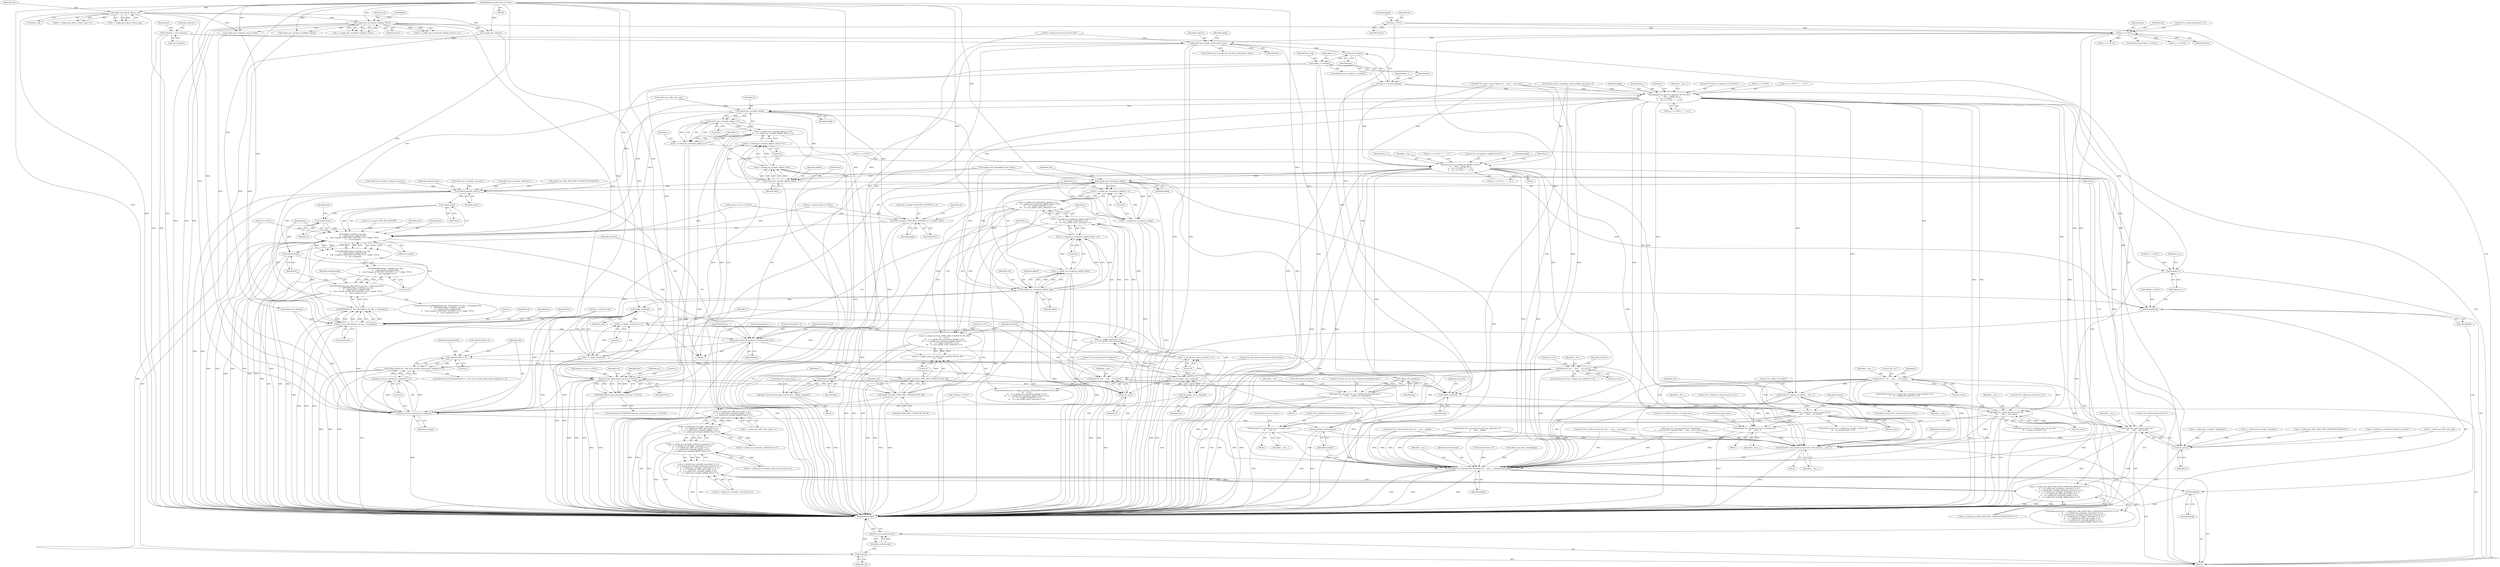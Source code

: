 digraph "0_src_779974d35b4859c07bc3cb8a12c74b43b0a7d1e0_1@API" {
"1000276" [label="(Call,auth2_key_already_used(authctxt, key))"];
"1000109" [label="(Call,*authctxt = ssh->authctxt)"];
"1000232" [label="(Call,key == NULL)"];
"1000125" [label="(Call,*key = NULL)"];
"1000179" [label="(Call,sshpkt_get_cstring(ssh, &pkalg, NULL))"];
"1000170" [label="(Call,sshpkt_get_u8(ssh, &have_sig))"];
"1000106" [label="(MethodParameterIn,struct ssh *ssh)"];
"1000282" [label="(Call,sshkey_type(key))"];
"1000280" [label="(Call,logit(\"refusing previously-used %s key\", sshkey_type(key)))"];
"1000686" [label="(Call,sshkey_free(key))"];
"1000298" [label="(Call,sshkey_ssh_name(key))"];
"1000295" [label="(Call,logit(\"%s: key type %s not in PubkeyAcceptedKeyTypes\",\n\t\t    __func__, sshkey_ssh_name(key)))"];
"1000673" [label="(Call,debug(\"%s: key options inconsistent with existing\", __func__))"];
"1000679" [label="(Call,debug2(\"%s: authenticated %d pkalg %s\", __func__, authenticated, pkalg))"];
"1000690" [label="(Call,free(pkalg))"];
"1000700" [label="(Return,return authenticated;)"];
"1000303" [label="(Call,format_key(key))"];
"1000301" [label="(Call,key_s = format_key(key))"];
"1000319" [label="(Call,debug3(\"%s: have %s signature for %s%s%s\",\n\t\t    __func__, pkalg, key_s,\n\t\t    ca_s == NULL ? \"\" : \" CA \",\n\t\t    ca_s == NULL ? \"\" : ca_s))"];
"1000354" [label="(Call,fatal(\"%s: %s\", __func__, ssh_err(r)))"];
"1000365" [label="(Call,fatal(\"%s: sshbuf_new failed\", __func__))"];
"1000384" [label="(Call,fatal(\"%s: sshbuf_put session id: %s\",\n\t\t\t\t    __func__, ssh_err(r)))"];
"1000417" [label="(Call,debug2(\"%s: disabled because of invalid user\",\n\t\t\t    __func__))"];
"1000501" [label="(Call,fatal(\"%s: build packet failed: %s\",\n\t\t\t    __func__, ssh_err(r)))"];
"1000400" [label="(Call,fatal(\"%s: sshbuf_put_string session id: %s\",\n \t\t\t\t    __func__, ssh_err(r)))"];
"1000489" [label="(Call,sshbuf_put_cstring(b, pkalg))"];
"1000488" [label="(Call,sshbuf_put_cstring(b, pkalg) != 0)"];
"1000485" [label="(Call,(r = sshbuf_put_cstring(b, pkalg) != 0) ||\n\t\t    (r = sshbuf_put_string(b, pkblob, blen)) != 0)"];
"1000477" [label="(Call,(r = sshbuf_put_u8(b, have_sig)) != 0 ||\n\t\t    (r = sshbuf_put_cstring(b, pkalg) != 0) ||\n\t\t    (r = sshbuf_put_string(b, pkblob, blen)) != 0)"];
"1000469" [label="(Call,(r = sshbuf_put_cstring(b, \"publickey\")) != 0 ||\n\t\t    (r = sshbuf_put_u8(b, have_sig)) != 0 ||\n\t\t    (r = sshbuf_put_cstring(b, pkalg) != 0) ||\n\t\t    (r = sshbuf_put_string(b, pkblob, blen)) != 0)"];
"1000459" [label="(Call,(r = sshbuf_put_cstring(b, authctxt->service)) != 0 ||\n\t\t    (r = sshbuf_put_cstring(b, \"publickey\")) != 0 ||\n\t\t    (r = sshbuf_put_u8(b, have_sig)) != 0 ||\n\t\t    (r = sshbuf_put_cstring(b, pkalg) != 0) ||\n\t\t    (r = sshbuf_put_string(b, pkblob, blen)) != 0)"];
"1000451" [label="(Call,(r = sshbuf_put_cstring(b, userstyle)) != 0 ||\n\t\t    (r = sshbuf_put_cstring(b, authctxt->service)) != 0 ||\n\t\t    (r = sshbuf_put_cstring(b, \"publickey\")) != 0 ||\n\t\t    (r = sshbuf_put_u8(b, have_sig)) != 0 ||\n\t\t    (r = sshbuf_put_cstring(b, pkalg) != 0) ||\n\t\t    (r = sshbuf_put_string(b, pkblob, blen)) != 0)"];
"1000443" [label="(Call,(r = sshbuf_put_u8(b, SSH2_MSG_USERAUTH_REQUEST)) != 0 ||\n\t\t    (r = sshbuf_put_cstring(b, userstyle)) != 0 ||\n\t\t    (r = sshbuf_put_cstring(b, authctxt->service)) != 0 ||\n\t\t    (r = sshbuf_put_cstring(b, \"publickey\")) != 0 ||\n\t\t    (r = sshbuf_put_u8(b, have_sig)) != 0 ||\n\t\t    (r = sshbuf_put_cstring(b, pkalg) != 0) ||\n\t\t    (r = sshbuf_put_string(b, pkblob, blen)) != 0)"];
"1000486" [label="(Call,r = sshbuf_put_cstring(b, pkalg) != 0)"];
"1000504" [label="(Call,ssh_err(r))"];
"1000496" [label="(Call,sshbuf_put_string(b, pkblob, blen))"];
"1000493" [label="(Call,(r = sshbuf_put_string(b, pkblob, blen)) != 0)"];
"1000494" [label="(Call,r = sshbuf_put_string(b, pkblob, blen))"];
"1000506" [label="(Call,sshbuf_dump(b, stderr))"];
"1000528" [label="(Call,sshbuf_ptr(b))"];
"1000524" [label="(Call,sshkey_verify(key, sig, slen,\n\t\t    sshbuf_ptr(b), sshbuf_len(b),\n\t\t    (ssh->compat & SSH_BUG_SIGTYPE) == 0 ? pkalg : NULL,\n\t\t    ssh->compat))"];
"1000523" [label="(Call,PRIVSEP(sshkey_verify(key, sig, slen,\n\t\t    sshbuf_ptr(b), sshbuf_len(b),\n\t\t    (ssh->compat & SSH_BUG_SIGTYPE) == 0 ? pkalg : NULL,\n\t\t    ssh->compat)))"];
"1000522" [label="(Call,PRIVSEP(sshkey_verify(key, sig, slen,\n\t\t    sshbuf_ptr(b), sshbuf_len(b),\n\t\t    (ssh->compat & SSH_BUG_SIGTYPE) == 0 ? pkalg : NULL,\n\t\t    ssh->compat)) == 0)"];
"1000513" [label="(Call,PRIVSEP(user_key_allowed(ssh, pw, key, 1, &authopts)) &&\n\t\t    PRIVSEP(sshkey_verify(key, sig, slen,\n\t\t    sshbuf_ptr(b), sshbuf_len(b),\n\t\t    (ssh->compat & SSH_BUG_SIGTYPE) == 0 ? pkalg : NULL,\n\t\t    ssh->compat)) == 0)"];
"1000552" [label="(Call,auth2_record_key(authctxt, authenticated, key))"];
"1000664" [label="(Call,authenticated == 1)"];
"1000663" [label="(Call,authenticated == 1 && auth_activate_options(ssh, authopts) != 0)"];
"1000698" [label="(Call,free(sig))"];
"1000530" [label="(Call,sshbuf_len(b))"];
"1000550" [label="(Call,sshbuf_free(b))"];
"1000692" [label="(Call,free(pkblob))"];
"1000532" [label="(Call,(ssh->compat & SSH_BUG_SIGTYPE) == 0 ? pkalg : NULL)"];
"1000694" [label="(Call,free(key_s))"];
"1000558" [label="(Call,debug(\"%s: test pkalg %s pkblob %s%s%s\",\n\t\t    __func__, pkalg, key_s,\n\t\t    ca_s == NULL ? \"\" : \" CA \",\n\t\t    ca_s == NULL ? \"\" : ca_s))"];
"1000582" [label="(Call,fatal(\"%s: %s\", __func__, ssh_err(r)))"];
"1000599" [label="(Call,debug2(\"%s: disabled because of invalid user\",\n\t\t\t    __func__))"];
"1000651" [label="(Call,fatal(\"%s: %s\", __func__, ssh_err(r)))"];
"1000625" [label="(Call,sshpkt_put_cstring(ssh, pkalg))"];
"1000622" [label="(Call,(r = sshpkt_put_cstring(ssh, pkalg)) != 0)"];
"1000621" [label="(Call,(r = sshpkt_put_cstring(ssh, pkalg)) != 0 ||\n\t\t\t    (r = sshpkt_put_string(ssh, pkblob, blen)) != 0 ||\n\t\t\t    (r = sshpkt_send(ssh)) != 0 ||\n\t\t\t    (r = ssh_packet_write_wait(ssh)) != 0)"];
"1000613" [label="(Call,(r = sshpkt_start(ssh, SSH2_MSG_USERAUTH_PK_OK))\n\t\t\t    != 0 ||\n\t\t\t    (r = sshpkt_put_cstring(ssh, pkalg)) != 0 ||\n\t\t\t    (r = sshpkt_put_string(ssh, pkblob, blen)) != 0 ||\n\t\t\t    (r = sshpkt_send(ssh)) != 0 ||\n\t\t\t    (r = ssh_packet_write_wait(ssh)) != 0)"];
"1000623" [label="(Call,r = sshpkt_put_cstring(ssh, pkalg))"];
"1000654" [label="(Call,ssh_err(r))"];
"1000633" [label="(Call,sshpkt_put_string(ssh, pkblob, blen))"];
"1000630" [label="(Call,(r = sshpkt_put_string(ssh, pkblob, blen)) != 0)"];
"1000629" [label="(Call,(r = sshpkt_put_string(ssh, pkblob, blen)) != 0 ||\n\t\t\t    (r = sshpkt_send(ssh)) != 0 ||\n\t\t\t    (r = ssh_packet_write_wait(ssh)) != 0)"];
"1000631" [label="(Call,r = sshpkt_put_string(ssh, pkblob, blen))"];
"1000642" [label="(Call,sshpkt_send(ssh))"];
"1000639" [label="(Call,(r = sshpkt_send(ssh)) != 0)"];
"1000638" [label="(Call,(r = sshpkt_send(ssh)) != 0 ||\n\t\t\t    (r = ssh_packet_write_wait(ssh)) != 0)"];
"1000640" [label="(Call,r = sshpkt_send(ssh))"];
"1000648" [label="(Call,ssh_packet_write_wait(ssh))"];
"1000645" [label="(Call,(r = ssh_packet_write_wait(ssh)) != 0)"];
"1000646" [label="(Call,r = ssh_packet_write_wait(ssh))"];
"1000668" [label="(Call,auth_activate_options(ssh, authopts))"];
"1000667" [label="(Call,auth_activate_options(ssh, authopts) != 0)"];
"1000684" [label="(Call,sshauthopt_free(authopts))"];
"1000306" [label="(Call,sshkey_is_cert(key))"];
"1000515" [label="(Call,user_key_allowed(ssh, pw, key, 1, &authopts))"];
"1000514" [label="(Call,PRIVSEP(user_key_allowed(ssh, pw, key, 1, &authopts)))"];
"1000605" [label="(Call,user_key_allowed(ssh, pw, key, 0, NULL))"];
"1000604" [label="(Call,PRIVSEP(user_key_allowed(ssh, pw, key, 0, NULL)))"];
"1000617" [label="(Call,sshpkt_start(ssh, SSH2_MSG_USERAUTH_PK_OK))"];
"1000614" [label="(Call,(r = sshpkt_start(ssh, SSH2_MSG_USERAUTH_PK_OK))\n\t\t\t    != 0)"];
"1000615" [label="(Call,r = sshpkt_start(ssh, SSH2_MSG_USERAUTH_PK_OK))"];
"1000547" [label="(Call,authenticated = 1)"];
"1000519" [label="(Literal,1)"];
"1000639" [label="(Call,(r = sshpkt_send(ssh)) != 0)"];
"1000666" [label="(Literal,1)"];
"1000479" [label="(Call,r = sshbuf_put_u8(b, have_sig))"];
"1000195" [label="(Call,fatal(\"%s: parse request failed: %s\", __func__, ssh_err(r)))"];
"1000498" [label="(Identifier,pkblob)"];
"1000600" [label="(Literal,\"%s: disabled because of invalid user\")"];
"1000563" [label="(Call,ca_s == NULL ? \"\" : \" CA \")"];
"1000622" [label="(Call,(r = sshpkt_put_cstring(ssh, pkalg)) != 0)"];
"1000110" [label="(Identifier,authctxt)"];
"1000340" [label="(Identifier,r)"];
"1000443" [label="(Call,(r = sshbuf_put_u8(b, SSH2_MSG_USERAUTH_REQUEST)) != 0 ||\n\t\t    (r = sshbuf_put_cstring(b, userstyle)) != 0 ||\n\t\t    (r = sshbuf_put_cstring(b, authctxt->service)) != 0 ||\n\t\t    (r = sshbuf_put_cstring(b, \"publickey\")) != 0 ||\n\t\t    (r = sshbuf_put_u8(b, have_sig)) != 0 ||\n\t\t    (r = sshbuf_put_cstring(b, pkalg) != 0) ||\n\t\t    (r = sshbuf_put_string(b, pkblob, blen)) != 0)"];
"1000583" [label="(Literal,\"%s: %s\")"];
"1000641" [label="(Identifier,r)"];
"1000276" [label="(Call,auth2_key_already_used(authctxt, key))"];
"1000633" [label="(Call,sshpkt_put_string(ssh, pkblob, blen))"];
"1000225" [label="(Call,error(\"%s: could not parse key: %s\", __func__, ssh_err(r)))"];
"1000172" [label="(Call,&have_sig)"];
"1000615" [label="(Call,r = sshpkt_start(ssh, SSH2_MSG_USERAUTH_PK_OK))"];
"1000281" [label="(Literal,\"refusing previously-used %s key\")"];
"1000649" [label="(Identifier,ssh)"];
"1000604" [label="(Call,PRIVSEP(user_key_allowed(ssh, pw, key, 0, NULL)))"];
"1000234" [label="(Identifier,NULL)"];
"1000130" [label="(Identifier,pkalg)"];
"1000489" [label="(Call,sshbuf_put_cstring(b, pkalg))"];
"1000180" [label="(Identifier,ssh)"];
"1000653" [label="(Identifier,__func__)"];
"1000665" [label="(Identifier,authenticated)"];
"1000248" [label="(Call,error(\"%s: type mismatch for decoded key \"\n\t\t    \"(received %d, expected %d)\", __func__, key->type, pktype))"];
"1000585" [label="(Call,ssh_err(r))"];
"1000543" [label="(Identifier,ssh)"];
"1000351" [label="(Call,sshpkt_get_end(ssh))"];
"1000116" [label="(Identifier,pw)"];
"1000162" [label="(Call,*authopts = NULL)"];
"1000681" [label="(Identifier,__func__)"];
"1000176" [label="(Call,(r = sshpkt_get_cstring(ssh, &pkalg, NULL)) != 0)"];
"1000137" [label="(Call,*key_s = NULL)"];
"1000469" [label="(Call,(r = sshbuf_put_cstring(b, \"publickey\")) != 0 ||\n\t\t    (r = sshbuf_put_u8(b, have_sig)) != 0 ||\n\t\t    (r = sshbuf_put_cstring(b, pkalg) != 0) ||\n\t\t    (r = sshbuf_put_string(b, pkblob, blen)) != 0)"];
"1000528" [label="(Call,sshbuf_ptr(b))"];
"1000632" [label="(Identifier,r)"];
"1000624" [label="(Identifier,r)"];
"1000694" [label="(Call,free(key_s))"];
"1000634" [label="(Identifier,ssh)"];
"1000524" [label="(Call,sshkey_verify(key, sig, slen,\n\t\t    sshbuf_ptr(b), sshbuf_len(b),\n\t\t    (ssh->compat & SSH_BUG_SIGTYPE) == 0 ? pkalg : NULL,\n\t\t    ssh->compat))"];
"1000603" [label="(ControlStructure,if (PRIVSEP(user_key_allowed(ssh, pw, key, 0, NULL))))"];
"1000419" [label="(Identifier,__func__)"];
"1000417" [label="(Call,debug2(\"%s: disabled because of invalid user\",\n\t\t\t    __func__))"];
"1000558" [label="(Call,debug(\"%s: test pkalg %s pkblob %s%s%s\",\n\t\t    __func__, pkalg, key_s,\n\t\t    ca_s == NULL ? \"\" : \" CA \",\n\t\t    ca_s == NULL ? \"\" : ca_s))"];
"1000280" [label="(Call,logit(\"refusing previously-used %s key\", sshkey_type(key)))"];
"1000689" [label="(Identifier,userstyle)"];
"1000490" [label="(Identifier,b)"];
"1000188" [label="(Call,sshpkt_get_string(ssh, &pkblob, &blen))"];
"1000355" [label="(Literal,\"%s: %s\")"];
"1000181" [label="(Call,&pkalg)"];
"1000579" [label="(Call,sshpkt_get_end(ssh))"];
"1000504" [label="(Call,ssh_err(r))"];
"1000403" [label="(Call,ssh_err(r))"];
"1000485" [label="(Call,(r = sshbuf_put_cstring(b, pkalg) != 0) ||\n\t\t    (r = sshbuf_put_string(b, pkblob, blen)) != 0)"];
"1000618" [label="(Identifier,ssh)"];
"1000321" [label="(Identifier,__func__)"];
"1000654" [label="(Call,ssh_err(r))"];
"1000384" [label="(Call,fatal(\"%s: sshbuf_put session id: %s\",\n\t\t\t\t    __func__, ssh_err(r)))"];
"1000275" [label="(ControlStructure,if (auth2_key_already_used(authctxt, key)))"];
"1000320" [label="(Literal,\"%s: have %s signature for %s%s%s\")"];
"1000700" [label="(Return,return authenticated;)"];
"1000387" [label="(Call,ssh_err(r))"];
"1000692" [label="(Call,free(pkblob))"];
"1000447" [label="(Call,sshbuf_put_u8(b, SSH2_MSG_USERAUTH_REQUEST))"];
"1000534" [label="(Call,ssh->compat & SSH_BUG_SIGTYPE)"];
"1000367" [label="(Identifier,__func__)"];
"1000530" [label="(Call,sshbuf_len(b))"];
"1000627" [label="(Identifier,pkalg)"];
"1000463" [label="(Call,sshbuf_put_cstring(b, authctxt->service))"];
"1000551" [label="(Identifier,b)"];
"1000309" [label="(Identifier,ca_s)"];
"1000331" [label="(Call,ca_s == NULL)"];
"1000559" [label="(Literal,\"%s: test pkalg %s pkblob %s%s%s\")"];
"1000683" [label="(Identifier,pkalg)"];
"1000362" [label="(Identifier,b)"];
"1000279" [label="(Block,)"];
"1000561" [label="(Identifier,pkalg)"];
"1000651" [label="(Call,fatal(\"%s: %s\", __func__, ssh_err(r)))"];
"1000492" [label="(Literal,0)"];
"1000687" [label="(Identifier,key)"];
"1000616" [label="(Identifier,r)"];
"1000126" [label="(Identifier,key)"];
"1000509" [label="(Call,authenticated = 0)"];
"1000502" [label="(Literal,\"%s: build packet failed: %s\")"];
"1000584" [label="(Identifier,__func__)"];
"1000520" [label="(Call,&authopts)"];
"1000496" [label="(Call,sshbuf_put_string(b, pkblob, blen))"];
"1000486" [label="(Call,r = sshbuf_put_cstring(b, pkalg) != 0)"];
"1000527" [label="(Identifier,slen)"];
"1000360" [label="(Call,(b = sshbuf_new()) == NULL)"];
"1000682" [label="(Identifier,authenticated)"];
"1000107" [label="(Block,)"];
"1000508" [label="(Identifier,stderr)"];
"1000676" [label="(Call,authenticated = 0)"];
"1000664" [label="(Call,authenticated == 1)"];
"1000442" [label="(ControlStructure,if ((r = sshbuf_put_u8(b, SSH2_MSG_USERAUTH_REQUEST)) != 0 ||\n\t\t    (r = sshbuf_put_cstring(b, userstyle)) != 0 ||\n\t\t    (r = sshbuf_put_cstring(b, authctxt->service)) != 0 ||\n\t\t    (r = sshbuf_put_cstring(b, \"publickey\")) != 0 ||\n\t\t    (r = sshbuf_put_u8(b, have_sig)) != 0 ||\n\t\t    (r = sshbuf_put_cstring(b, pkalg) != 0) ||\n\t\t    (r = sshbuf_put_string(b, pkblob, blen)) != 0))"];
"1000522" [label="(Call,PRIVSEP(sshkey_verify(key, sig, slen,\n\t\t    sshbuf_ptr(b), sshbuf_len(b),\n\t\t    (ssh->compat & SSH_BUG_SIGTYPE) == 0 ? pkalg : NULL,\n\t\t    ssh->compat)) == 0)"];
"1000690" [label="(Call,free(pkalg))"];
"1000545" [label="(Literal,0)"];
"1000319" [label="(Call,debug3(\"%s: have %s signature for %s%s%s\",\n\t\t    __func__, pkalg, key_s,\n\t\t    ca_s == NULL ? \"\" : \" CA \",\n\t\t    ca_s == NULL ? \"\" : ca_s))"];
"1000510" [label="(Identifier,authenticated)"];
"1000145" [label="(Call,*pkblob = NULL)"];
"1000636" [label="(Identifier,blen)"];
"1000516" [label="(Identifier,ssh)"];
"1000177" [label="(Call,r = sshpkt_get_cstring(ssh, &pkalg, NULL))"];
"1000106" [label="(MethodParameterIn,struct ssh *ssh)"];
"1000359" [label="(ControlStructure,if ((b = sshbuf_new()) == NULL))"];
"1000536" [label="(Identifier,ssh)"];
"1000168" [label="(Call,r = sshpkt_get_u8(ssh, &have_sig))"];
"1000401" [label="(Literal,\"%s: sshbuf_put_string session id: %s\")"];
"1000673" [label="(Call,debug(\"%s: key options inconsistent with existing\", __func__))"];
"1000512" [label="(ControlStructure,if (PRIVSEP(user_key_allowed(ssh, pw, key, 1, &authopts)) &&\n\t\t    PRIVSEP(sshkey_verify(key, sig, slen,\n\t\t    sshbuf_ptr(b), sshbuf_len(b),\n\t\t    (ssh->compat & SSH_BUG_SIGTYPE) == 0 ? pkalg : NULL,\n\t\t    ssh->compat)) == 0))"];
"1000623" [label="(Call,r = sshpkt_put_cstring(ssh, pkalg))"];
"1000115" [label="(Call,*pw = authctxt->pw)"];
"1000702" [label="(MethodReturn,RET)"];
"1000357" [label="(Call,ssh_err(r))"];
"1000375" [label="(ControlStructure,if ((r = sshbuf_put(b, session_id2,\n\t\t\t    session_id2_len)) != 0))"];
"1000532" [label="(Call,(ssh->compat & SSH_BUG_SIGTYPE) == 0 ? pkalg : NULL)"];
"1000529" [label="(Identifier,b)"];
"1000593" [label="(Call,authctxt->user == NULL)"];
"1000356" [label="(Identifier,__func__)"];
"1000503" [label="(Identifier,__func__)"];
"1000304" [label="(Identifier,key)"];
"1000644" [label="(Literal,0)"];
"1000455" [label="(Call,sshbuf_put_cstring(b, userstyle))"];
"1000619" [label="(Identifier,SSH2_MSG_USERAUTH_PK_OK)"];
"1000111" [label="(Call,ssh->authctxt)"];
"1000548" [label="(Identifier,authenticated)"];
"1000655" [label="(Identifier,r)"];
"1000531" [label="(Identifier,b)"];
"1000533" [label="(Call,(ssh->compat & SSH_BUG_SIGTYPE) == 0)"];
"1000652" [label="(Literal,\"%s: %s\")"];
"1000606" [label="(Identifier,ssh)"];
"1000526" [label="(Identifier,sig)"];
"1000578" [label="(Identifier,r)"];
"1000149" [label="(Call,*sig = NULL)"];
"1000514" [label="(Call,PRIVSEP(user_key_allowed(ssh, pw, key, 1, &authopts)))"];
"1000620" [label="(Literal,0)"];
"1000640" [label="(Call,r = sshpkt_send(ssh))"];
"1000297" [label="(Identifier,__func__)"];
"1000668" [label="(Call,auth_activate_options(ssh, authopts))"];
"1000488" [label="(Call,sshbuf_put_cstring(b, pkalg) != 0)"];
"1000613" [label="(Call,(r = sshpkt_start(ssh, SSH2_MSG_USERAUTH_PK_OK))\n\t\t\t    != 0 ||\n\t\t\t    (r = sshpkt_put_cstring(ssh, pkalg)) != 0 ||\n\t\t\t    (r = sshpkt_put_string(ssh, pkblob, blen)) != 0 ||\n\t\t\t    (r = sshpkt_send(ssh)) != 0 ||\n\t\t\t    (r = ssh_packet_write_wait(ssh)) != 0)"];
"1000125" [label="(Call,*key = NULL)"];
"1000295" [label="(Call,logit(\"%s: key type %s not in PubkeyAcceptedKeyTypes\",\n\t\t    __func__, sshkey_ssh_name(key)))"];
"1000612" [label="(ControlStructure,if ((r = sshpkt_start(ssh, SSH2_MSG_USERAUTH_PK_OK))\n\t\t\t    != 0 ||\n\t\t\t    (r = sshpkt_put_cstring(ssh, pkalg)) != 0 ||\n\t\t\t    (r = sshpkt_put_string(ssh, pkblob, blen)) != 0 ||\n\t\t\t    (r = sshpkt_send(ssh)) != 0 ||\n\t\t\t    (r = ssh_packet_write_wait(ssh)) != 0))"];
"1000685" [label="(Identifier,authopts)"];
"1000695" [label="(Identifier,key_s)"];
"1000608" [label="(Identifier,key)"];
"1000278" [label="(Identifier,key)"];
"1000614" [label="(Call,(r = sshpkt_start(ssh, SSH2_MSG_USERAUTH_PK_OK))\n\t\t\t    != 0)"];
"1000647" [label="(Identifier,r)"];
"1000481" [label="(Call,sshbuf_put_u8(b, have_sig))"];
"1000607" [label="(Identifier,pw)"];
"1000650" [label="(Literal,0)"];
"1000513" [label="(Call,PRIVSEP(user_key_allowed(ssh, pw, key, 1, &authopts)) &&\n\t\t    PRIVSEP(sshkey_verify(key, sig, slen,\n\t\t    sshbuf_ptr(b), sshbuf_len(b),\n\t\t    (ssh->compat & SSH_BUG_SIGTYPE) == 0 ? pkalg : NULL,\n\t\t    ssh->compat)) == 0)"];
"1000555" [label="(Identifier,key)"];
"1000637" [label="(Literal,0)"];
"1000318" [label="(Block,)"];
"1000236" [label="(Call,error(\"%s: cannot decode key: %s\", __func__, pkalg))"];
"1000451" [label="(Call,(r = sshbuf_put_cstring(b, userstyle)) != 0 ||\n\t\t    (r = sshbuf_put_cstring(b, authctxt->service)) != 0 ||\n\t\t    (r = sshbuf_put_cstring(b, \"publickey\")) != 0 ||\n\t\t    (r = sshbuf_put_u8(b, have_sig)) != 0 ||\n\t\t    (r = sshbuf_put_cstring(b, pkalg) != 0) ||\n\t\t    (r = sshbuf_put_string(b, pkblob, blen)) != 0)"];
"1000478" [label="(Call,(r = sshbuf_put_u8(b, have_sig)) != 0)"];
"1000277" [label="(Identifier,authctxt)"];
"1000661" [label="(JumpTarget,done:)"];
"1000411" [label="(Call,authctxt->user == NULL)"];
"1000701" [label="(Identifier,authenticated)"];
"1000663" [label="(Call,authenticated == 1 && auth_activate_options(ssh, authopts) != 0)"];
"1000233" [label="(Identifier,key)"];
"1000617" [label="(Call,sshpkt_start(ssh, SSH2_MSG_USERAUTH_PK_OK))"];
"1000418" [label="(Literal,\"%s: disabled because of invalid user\")"];
"1000294" [label="(Block,)"];
"1000282" [label="(Call,sshkey_type(key))"];
"1000698" [label="(Call,free(sig))"];
"1000667" [label="(Call,auth_activate_options(ssh, authopts) != 0)"];
"1000557" [label="(Block,)"];
"1000158" [label="(Call,authenticated = 0)"];
"1000569" [label="(Call,ca_s == NULL ? \"\" : ca_s)"];
"1000675" [label="(Identifier,__func__)"];
"1000473" [label="(Call,sshbuf_put_cstring(b, \"publickey\"))"];
"1000305" [label="(ControlStructure,if (sshkey_is_cert(key)))"];
"1000542" [label="(Call,ssh->compat)"];
"1000232" [label="(Call,key == NULL)"];
"1000699" [label="(Identifier,sig)"];
"1000218" [label="(Call,sshkey_from_blob(pkblob, blen, &key))"];
"1000582" [label="(Call,fatal(\"%s: %s\", __func__, ssh_err(r)))"];
"1000672" [label="(Block,)"];
"1000365" [label="(Call,fatal(\"%s: sshbuf_new failed\", __func__))"];
"1000324" [label="(Call,ca_s == NULL ? \"\" : \" CA \")"];
"1000494" [label="(Call,r = sshbuf_put_string(b, pkblob, blen))"];
"1000171" [label="(Identifier,ssh)"];
"1000686" [label="(Call,sshkey_free(key))"];
"1000629" [label="(Call,(r = sshpkt_put_string(ssh, pkblob, blen)) != 0 ||\n\t\t\t    (r = sshpkt_send(ssh)) != 0 ||\n\t\t\t    (r = ssh_packet_write_wait(ssh)) != 0)"];
"1000371" [label="(Identifier,ssh)"];
"1000325" [label="(Call,ca_s == NULL)"];
"1000554" [label="(Identifier,authenticated)"];
"1000645" [label="(Call,(r = ssh_packet_write_wait(ssh)) != 0)"];
"1000507" [label="(Identifier,b)"];
"1000420" [label="(ControlStructure,goto done;)"];
"1000209" [label="(Call,verbose(\"%s: unsupported public key algorithm: %s\",\n\t\t    __func__, pkalg))"];
"1000628" [label="(Literal,0)"];
"1000307" [label="(Identifier,key)"];
"1000662" [label="(ControlStructure,if (authenticated == 1 && auth_activate_options(ssh, authopts) != 0))"];
"1000470" [label="(Call,(r = sshbuf_put_cstring(b, \"publickey\")) != 0)"];
"1000630" [label="(Call,(r = sshpkt_put_string(ssh, pkblob, blen)) != 0)"];
"1000471" [label="(Call,r = sshbuf_put_cstring(b, \"publickey\"))"];
"1000244" [label="(Identifier,key)"];
"1000487" [label="(Identifier,r)"];
"1000500" [label="(Literal,0)"];
"1000625" [label="(Call,sshpkt_put_cstring(ssh, pkalg))"];
"1000638" [label="(Call,(r = sshpkt_send(ssh)) != 0 ||\n\t\t\t    (r = ssh_packet_write_wait(ssh)) != 0)"];
"1000601" [label="(Identifier,__func__)"];
"1000341" [label="(Call,sshpkt_get_string(ssh, &sig, &slen))"];
"1000505" [label="(Identifier,r)"];
"1000523" [label="(Call,PRIVSEP(sshkey_verify(key, sig, slen,\n\t\t    sshbuf_ptr(b), sshbuf_len(b),\n\t\t    (ssh->compat & SSH_BUG_SIGTYPE) == 0 ? pkalg : NULL,\n\t\t    ssh->compat)))"];
"1000631" [label="(Call,r = sshpkt_put_string(ssh, pkblob, blen))"];
"1000643" [label="(Identifier,ssh)"];
"1000300" [label="(ControlStructure,goto done;)"];
"1000170" [label="(Call,sshpkt_get_u8(ssh, &have_sig))"];
"1000409" [label="(Identifier,authctxt)"];
"1000570" [label="(Call,ca_s == NULL)"];
"1000416" [label="(Block,)"];
"1000453" [label="(Call,r = sshbuf_put_cstring(b, userstyle))"];
"1000562" [label="(Identifier,key_s)"];
"1000626" [label="(Identifier,ssh)"];
"1000283" [label="(Identifier,key)"];
"1000306" [label="(Call,sshkey_is_cert(key))"];
"1000444" [label="(Call,(r = sshbuf_put_u8(b, SSH2_MSG_USERAUTH_REQUEST)) != 0)"];
"1000301" [label="(Call,key_s = format_key(key))"];
"1000477" [label="(Call,(r = sshbuf_put_u8(b, have_sig)) != 0 ||\n\t\t    (r = sshbuf_put_cstring(b, pkalg) != 0) ||\n\t\t    (r = sshbuf_put_string(b, pkblob, blen)) != 0)"];
"1000646" [label="(Call,r = ssh_packet_write_wait(ssh))"];
"1000322" [label="(Identifier,pkalg)"];
"1000330" [label="(Call,ca_s == NULL ? \"\" : ca_s)"];
"1000354" [label="(Call,fatal(\"%s: %s\", __func__, ssh_err(r)))"];
"1000693" [label="(Identifier,pkblob)"];
"1000674" [label="(Literal,\"%s: key options inconsistent with existing\")"];
"1000677" [label="(Identifier,authenticated)"];
"1000179" [label="(Call,sshpkt_get_cstring(ssh, &pkalg, NULL))"];
"1000541" [label="(Identifier,NULL)"];
"1000670" [label="(Identifier,authopts)"];
"1000517" [label="(Identifier,pw)"];
"1000610" [label="(Identifier,NULL)"];
"1000495" [label="(Identifier,r)"];
"1000183" [label="(Identifier,NULL)"];
"1000296" [label="(Literal,\"%s: key type %s not in PubkeyAcceptedKeyTypes\")"];
"1000552" [label="(Call,auth2_record_key(authctxt, authenticated, key))"];
"1000317" [label="(Identifier,have_sig)"];
"1000231" [label="(ControlStructure,if (key == NULL))"];
"1000525" [label="(Identifier,key)"];
"1000336" [label="(ControlStructure,if ((r = sshpkt_get_string(ssh, &sig, &slen)) != 0 ||\n\t\t    (r = sshpkt_get_end(ssh)) != 0))"];
"1000506" [label="(Call,sshbuf_dump(b, stderr))"];
"1000402" [label="(Identifier,__func__)"];
"1000671" [label="(Literal,0)"];
"1000299" [label="(Identifier,key)"];
"1000459" [label="(Call,(r = sshbuf_put_cstring(b, authctxt->service)) != 0 ||\n\t\t    (r = sshbuf_put_cstring(b, \"publickey\")) != 0 ||\n\t\t    (r = sshbuf_put_u8(b, have_sig)) != 0 ||\n\t\t    (r = sshbuf_put_cstring(b, pkalg) != 0) ||\n\t\t    (r = sshbuf_put_string(b, pkblob, blen)) != 0)"];
"1000298" [label="(Call,sshkey_ssh_name(key))"];
"1000518" [label="(Identifier,key)"];
"1000303" [label="(Call,format_key(key))"];
"1000202" [label="(Call,sshkey_type_from_name(pkalg))"];
"1000553" [label="(Identifier,authctxt)"];
"1000515" [label="(Call,user_key_allowed(ssh, pw, key, 1, &authopts))"];
"1000550" [label="(Call,sshbuf_free(b))"];
"1000642" [label="(Call,sshpkt_send(ssh))"];
"1000598" [label="(Block,)"];
"1000575" [label="(ControlStructure,if ((r = sshpkt_get_end(ssh)) != 0))"];
"1000491" [label="(Identifier,pkalg)"];
"1000386" [label="(Identifier,__func__)"];
"1000605" [label="(Call,user_key_allowed(ssh, pw, key, 0, NULL))"];
"1000323" [label="(Identifier,key_s)"];
"1000658" [label="(Identifier,authctxt)"];
"1000284" [label="(ControlStructure,goto done;)"];
"1000609" [label="(Literal,0)"];
"1000452" [label="(Call,(r = sshbuf_put_cstring(b, userstyle)) != 0)"];
"1000391" [label="(ControlStructure,if ((r = sshbuf_put_string(b, session_id2,\n\t\t\t    session_id2_len)) != 0))"];
"1000493" [label="(Call,(r = sshbuf_put_string(b, pkblob, blen)) != 0)"];
"1000648" [label="(Call,ssh_packet_write_wait(ssh))"];
"1000679" [label="(Call,debug2(\"%s: authenticated %d pkalg %s\", __func__, authenticated, pkalg))"];
"1000560" [label="(Identifier,__func__)"];
"1000501" [label="(Call,fatal(\"%s: build packet failed: %s\",\n\t\t\t    __func__, ssh_err(r)))"];
"1000237" [label="(Literal,\"%s: cannot decode key: %s\")"];
"1000599" [label="(Call,debug2(\"%s: disabled because of invalid user\",\n\t\t\t    __func__))"];
"1000691" [label="(Identifier,pkalg)"];
"1000497" [label="(Identifier,b)"];
"1000669" [label="(Identifier,ssh)"];
"1000591" [label="(Identifier,authctxt)"];
"1000540" [label="(Identifier,pkalg)"];
"1000635" [label="(Identifier,pkblob)"];
"1000127" [label="(Identifier,NULL)"];
"1000109" [label="(Call,*authctxt = ssh->authctxt)"];
"1000460" [label="(Call,(r = sshbuf_put_cstring(b, authctxt->service)) != 0)"];
"1000445" [label="(Call,r = sshbuf_put_u8(b, SSH2_MSG_USERAUTH_REQUEST))"];
"1000684" [label="(Call,sshauthopt_free(authopts))"];
"1000680" [label="(Literal,\"%s: authenticated %d pkalg %s\")"];
"1000302" [label="(Identifier,key_s)"];
"1000602" [label="(ControlStructure,goto done;)"];
"1000366" [label="(Literal,\"%s: sshbuf_new failed\")"];
"1000621" [label="(Call,(r = sshpkt_put_cstring(ssh, pkalg)) != 0 ||\n\t\t\t    (r = sshpkt_put_string(ssh, pkblob, blen)) != 0 ||\n\t\t\t    (r = sshpkt_send(ssh)) != 0 ||\n\t\t\t    (r = ssh_packet_write_wait(ssh)) != 0)"];
"1000461" [label="(Call,r = sshbuf_put_cstring(b, authctxt->service))"];
"1000564" [label="(Call,ca_s == NULL)"];
"1000385" [label="(Literal,\"%s: sshbuf_put session id: %s\")"];
"1000287" [label="(Call,match_pattern_list(pkalg, options.pubkey_key_types, 0))"];
"1000697" [label="(Identifier,ca_s)"];
"1000167" [label="(Call,(r = sshpkt_get_u8(ssh, &have_sig)) != 0)"];
"1000499" [label="(Identifier,blen)"];
"1000400" [label="(Call,fatal(\"%s: sshbuf_put_string session id: %s\",\n \t\t\t\t    __func__, ssh_err(r)))"];
"1000288" [label="(Identifier,pkalg)"];
"1000276" -> "1000275"  [label="AST: "];
"1000276" -> "1000278"  [label="CFG: "];
"1000277" -> "1000276"  [label="AST: "];
"1000278" -> "1000276"  [label="AST: "];
"1000281" -> "1000276"  [label="CFG: "];
"1000288" -> "1000276"  [label="CFG: "];
"1000276" -> "1000702"  [label="DDG: "];
"1000276" -> "1000702"  [label="DDG: "];
"1000109" -> "1000276"  [label="DDG: "];
"1000232" -> "1000276"  [label="DDG: "];
"1000276" -> "1000282"  [label="DDG: "];
"1000276" -> "1000298"  [label="DDG: "];
"1000276" -> "1000303"  [label="DDG: "];
"1000276" -> "1000552"  [label="DDG: "];
"1000109" -> "1000107"  [label="AST: "];
"1000109" -> "1000111"  [label="CFG: "];
"1000110" -> "1000109"  [label="AST: "];
"1000111" -> "1000109"  [label="AST: "];
"1000116" -> "1000109"  [label="CFG: "];
"1000109" -> "1000702"  [label="DDG: "];
"1000109" -> "1000702"  [label="DDG: "];
"1000232" -> "1000231"  [label="AST: "];
"1000232" -> "1000234"  [label="CFG: "];
"1000233" -> "1000232"  [label="AST: "];
"1000234" -> "1000232"  [label="AST: "];
"1000237" -> "1000232"  [label="CFG: "];
"1000244" -> "1000232"  [label="CFG: "];
"1000232" -> "1000702"  [label="DDG: "];
"1000232" -> "1000702"  [label="DDG: "];
"1000125" -> "1000232"  [label="DDG: "];
"1000179" -> "1000232"  [label="DDG: "];
"1000232" -> "1000325"  [label="DDG: "];
"1000232" -> "1000564"  [label="DDG: "];
"1000232" -> "1000686"  [label="DDG: "];
"1000125" -> "1000107"  [label="AST: "];
"1000125" -> "1000127"  [label="CFG: "];
"1000126" -> "1000125"  [label="AST: "];
"1000127" -> "1000125"  [label="AST: "];
"1000130" -> "1000125"  [label="CFG: "];
"1000125" -> "1000686"  [label="DDG: "];
"1000179" -> "1000177"  [label="AST: "];
"1000179" -> "1000183"  [label="CFG: "];
"1000180" -> "1000179"  [label="AST: "];
"1000181" -> "1000179"  [label="AST: "];
"1000183" -> "1000179"  [label="AST: "];
"1000177" -> "1000179"  [label="CFG: "];
"1000179" -> "1000702"  [label="DDG: "];
"1000179" -> "1000702"  [label="DDG: "];
"1000179" -> "1000702"  [label="DDG: "];
"1000179" -> "1000176"  [label="DDG: "];
"1000179" -> "1000176"  [label="DDG: "];
"1000179" -> "1000176"  [label="DDG: "];
"1000179" -> "1000177"  [label="DDG: "];
"1000179" -> "1000177"  [label="DDG: "];
"1000179" -> "1000177"  [label="DDG: "];
"1000170" -> "1000179"  [label="DDG: "];
"1000106" -> "1000179"  [label="DDG: "];
"1000179" -> "1000188"  [label="DDG: "];
"1000179" -> "1000341"  [label="DDG: "];
"1000179" -> "1000579"  [label="DDG: "];
"1000179" -> "1000668"  [label="DDG: "];
"1000170" -> "1000168"  [label="AST: "];
"1000170" -> "1000172"  [label="CFG: "];
"1000171" -> "1000170"  [label="AST: "];
"1000172" -> "1000170"  [label="AST: "];
"1000168" -> "1000170"  [label="CFG: "];
"1000170" -> "1000702"  [label="DDG: "];
"1000170" -> "1000702"  [label="DDG: "];
"1000170" -> "1000167"  [label="DDG: "];
"1000170" -> "1000167"  [label="DDG: "];
"1000170" -> "1000168"  [label="DDG: "];
"1000170" -> "1000168"  [label="DDG: "];
"1000106" -> "1000170"  [label="DDG: "];
"1000170" -> "1000341"  [label="DDG: "];
"1000170" -> "1000579"  [label="DDG: "];
"1000170" -> "1000668"  [label="DDG: "];
"1000106" -> "1000105"  [label="AST: "];
"1000106" -> "1000702"  [label="DDG: "];
"1000106" -> "1000188"  [label="DDG: "];
"1000106" -> "1000341"  [label="DDG: "];
"1000106" -> "1000351"  [label="DDG: "];
"1000106" -> "1000515"  [label="DDG: "];
"1000106" -> "1000579"  [label="DDG: "];
"1000106" -> "1000605"  [label="DDG: "];
"1000106" -> "1000617"  [label="DDG: "];
"1000106" -> "1000625"  [label="DDG: "];
"1000106" -> "1000633"  [label="DDG: "];
"1000106" -> "1000642"  [label="DDG: "];
"1000106" -> "1000648"  [label="DDG: "];
"1000106" -> "1000668"  [label="DDG: "];
"1000282" -> "1000280"  [label="AST: "];
"1000282" -> "1000283"  [label="CFG: "];
"1000283" -> "1000282"  [label="AST: "];
"1000280" -> "1000282"  [label="CFG: "];
"1000282" -> "1000280"  [label="DDG: "];
"1000282" -> "1000686"  [label="DDG: "];
"1000280" -> "1000279"  [label="AST: "];
"1000281" -> "1000280"  [label="AST: "];
"1000284" -> "1000280"  [label="CFG: "];
"1000280" -> "1000702"  [label="DDG: "];
"1000280" -> "1000702"  [label="DDG: "];
"1000686" -> "1000107"  [label="AST: "];
"1000686" -> "1000687"  [label="CFG: "];
"1000687" -> "1000686"  [label="AST: "];
"1000689" -> "1000686"  [label="CFG: "];
"1000686" -> "1000702"  [label="DDG: "];
"1000686" -> "1000702"  [label="DDG: "];
"1000298" -> "1000686"  [label="DDG: "];
"1000306" -> "1000686"  [label="DDG: "];
"1000605" -> "1000686"  [label="DDG: "];
"1000552" -> "1000686"  [label="DDG: "];
"1000298" -> "1000295"  [label="AST: "];
"1000298" -> "1000299"  [label="CFG: "];
"1000299" -> "1000298"  [label="AST: "];
"1000295" -> "1000298"  [label="CFG: "];
"1000298" -> "1000295"  [label="DDG: "];
"1000295" -> "1000294"  [label="AST: "];
"1000296" -> "1000295"  [label="AST: "];
"1000297" -> "1000295"  [label="AST: "];
"1000300" -> "1000295"  [label="CFG: "];
"1000295" -> "1000702"  [label="DDG: "];
"1000295" -> "1000702"  [label="DDG: "];
"1000195" -> "1000295"  [label="DDG: "];
"1000295" -> "1000673"  [label="DDG: "];
"1000295" -> "1000679"  [label="DDG: "];
"1000673" -> "1000672"  [label="AST: "];
"1000673" -> "1000675"  [label="CFG: "];
"1000674" -> "1000673"  [label="AST: "];
"1000675" -> "1000673"  [label="AST: "];
"1000677" -> "1000673"  [label="CFG: "];
"1000673" -> "1000702"  [label="DDG: "];
"1000354" -> "1000673"  [label="DDG: "];
"1000558" -> "1000673"  [label="DDG: "];
"1000225" -> "1000673"  [label="DDG: "];
"1000501" -> "1000673"  [label="DDG: "];
"1000582" -> "1000673"  [label="DDG: "];
"1000651" -> "1000673"  [label="DDG: "];
"1000365" -> "1000673"  [label="DDG: "];
"1000195" -> "1000673"  [label="DDG: "];
"1000209" -> "1000673"  [label="DDG: "];
"1000417" -> "1000673"  [label="DDG: "];
"1000599" -> "1000673"  [label="DDG: "];
"1000236" -> "1000673"  [label="DDG: "];
"1000400" -> "1000673"  [label="DDG: "];
"1000384" -> "1000673"  [label="DDG: "];
"1000248" -> "1000673"  [label="DDG: "];
"1000319" -> "1000673"  [label="DDG: "];
"1000673" -> "1000679"  [label="DDG: "];
"1000679" -> "1000107"  [label="AST: "];
"1000679" -> "1000683"  [label="CFG: "];
"1000680" -> "1000679"  [label="AST: "];
"1000681" -> "1000679"  [label="AST: "];
"1000682" -> "1000679"  [label="AST: "];
"1000683" -> "1000679"  [label="AST: "];
"1000685" -> "1000679"  [label="CFG: "];
"1000679" -> "1000702"  [label="DDG: "];
"1000679" -> "1000702"  [label="DDG: "];
"1000679" -> "1000702"  [label="DDG: "];
"1000354" -> "1000679"  [label="DDG: "];
"1000558" -> "1000679"  [label="DDG: "];
"1000558" -> "1000679"  [label="DDG: "];
"1000225" -> "1000679"  [label="DDG: "];
"1000501" -> "1000679"  [label="DDG: "];
"1000582" -> "1000679"  [label="DDG: "];
"1000651" -> "1000679"  [label="DDG: "];
"1000365" -> "1000679"  [label="DDG: "];
"1000195" -> "1000679"  [label="DDG: "];
"1000209" -> "1000679"  [label="DDG: "];
"1000209" -> "1000679"  [label="DDG: "];
"1000417" -> "1000679"  [label="DDG: "];
"1000599" -> "1000679"  [label="DDG: "];
"1000236" -> "1000679"  [label="DDG: "];
"1000236" -> "1000679"  [label="DDG: "];
"1000400" -> "1000679"  [label="DDG: "];
"1000384" -> "1000679"  [label="DDG: "];
"1000248" -> "1000679"  [label="DDG: "];
"1000319" -> "1000679"  [label="DDG: "];
"1000319" -> "1000679"  [label="DDG: "];
"1000676" -> "1000679"  [label="DDG: "];
"1000664" -> "1000679"  [label="DDG: "];
"1000625" -> "1000679"  [label="DDG: "];
"1000202" -> "1000679"  [label="DDG: "];
"1000489" -> "1000679"  [label="DDG: "];
"1000287" -> "1000679"  [label="DDG: "];
"1000679" -> "1000690"  [label="DDG: "];
"1000679" -> "1000700"  [label="DDG: "];
"1000690" -> "1000107"  [label="AST: "];
"1000690" -> "1000691"  [label="CFG: "];
"1000691" -> "1000690"  [label="AST: "];
"1000693" -> "1000690"  [label="CFG: "];
"1000690" -> "1000702"  [label="DDG: "];
"1000700" -> "1000107"  [label="AST: "];
"1000700" -> "1000701"  [label="CFG: "];
"1000701" -> "1000700"  [label="AST: "];
"1000702" -> "1000700"  [label="CFG: "];
"1000700" -> "1000702"  [label="DDG: "];
"1000701" -> "1000700"  [label="DDG: "];
"1000303" -> "1000301"  [label="AST: "];
"1000303" -> "1000304"  [label="CFG: "];
"1000304" -> "1000303"  [label="AST: "];
"1000301" -> "1000303"  [label="CFG: "];
"1000303" -> "1000301"  [label="DDG: "];
"1000303" -> "1000306"  [label="DDG: "];
"1000301" -> "1000107"  [label="AST: "];
"1000302" -> "1000301"  [label="AST: "];
"1000307" -> "1000301"  [label="CFG: "];
"1000301" -> "1000702"  [label="DDG: "];
"1000301" -> "1000319"  [label="DDG: "];
"1000301" -> "1000558"  [label="DDG: "];
"1000319" -> "1000318"  [label="AST: "];
"1000319" -> "1000330"  [label="CFG: "];
"1000320" -> "1000319"  [label="AST: "];
"1000321" -> "1000319"  [label="AST: "];
"1000322" -> "1000319"  [label="AST: "];
"1000323" -> "1000319"  [label="AST: "];
"1000324" -> "1000319"  [label="AST: "];
"1000330" -> "1000319"  [label="AST: "];
"1000340" -> "1000319"  [label="CFG: "];
"1000319" -> "1000702"  [label="DDG: "];
"1000319" -> "1000702"  [label="DDG: "];
"1000319" -> "1000702"  [label="DDG: "];
"1000195" -> "1000319"  [label="DDG: "];
"1000287" -> "1000319"  [label="DDG: "];
"1000331" -> "1000319"  [label="DDG: "];
"1000319" -> "1000354"  [label="DDG: "];
"1000319" -> "1000365"  [label="DDG: "];
"1000319" -> "1000384"  [label="DDG: "];
"1000319" -> "1000400"  [label="DDG: "];
"1000319" -> "1000417"  [label="DDG: "];
"1000319" -> "1000489"  [label="DDG: "];
"1000319" -> "1000501"  [label="DDG: "];
"1000319" -> "1000524"  [label="DDG: "];
"1000319" -> "1000532"  [label="DDG: "];
"1000319" -> "1000694"  [label="DDG: "];
"1000354" -> "1000336"  [label="AST: "];
"1000354" -> "1000357"  [label="CFG: "];
"1000355" -> "1000354"  [label="AST: "];
"1000356" -> "1000354"  [label="AST: "];
"1000357" -> "1000354"  [label="AST: "];
"1000362" -> "1000354"  [label="CFG: "];
"1000354" -> "1000702"  [label="DDG: "];
"1000354" -> "1000702"  [label="DDG: "];
"1000357" -> "1000354"  [label="DDG: "];
"1000354" -> "1000365"  [label="DDG: "];
"1000354" -> "1000384"  [label="DDG: "];
"1000354" -> "1000400"  [label="DDG: "];
"1000354" -> "1000417"  [label="DDG: "];
"1000354" -> "1000501"  [label="DDG: "];
"1000365" -> "1000359"  [label="AST: "];
"1000365" -> "1000367"  [label="CFG: "];
"1000366" -> "1000365"  [label="AST: "];
"1000367" -> "1000365"  [label="AST: "];
"1000371" -> "1000365"  [label="CFG: "];
"1000365" -> "1000702"  [label="DDG: "];
"1000365" -> "1000384"  [label="DDG: "];
"1000365" -> "1000400"  [label="DDG: "];
"1000365" -> "1000417"  [label="DDG: "];
"1000365" -> "1000501"  [label="DDG: "];
"1000384" -> "1000375"  [label="AST: "];
"1000384" -> "1000387"  [label="CFG: "];
"1000385" -> "1000384"  [label="AST: "];
"1000386" -> "1000384"  [label="AST: "];
"1000387" -> "1000384"  [label="AST: "];
"1000409" -> "1000384"  [label="CFG: "];
"1000384" -> "1000702"  [label="DDG: "];
"1000384" -> "1000702"  [label="DDG: "];
"1000387" -> "1000384"  [label="DDG: "];
"1000384" -> "1000417"  [label="DDG: "];
"1000384" -> "1000501"  [label="DDG: "];
"1000417" -> "1000416"  [label="AST: "];
"1000417" -> "1000419"  [label="CFG: "];
"1000418" -> "1000417"  [label="AST: "];
"1000419" -> "1000417"  [label="AST: "];
"1000420" -> "1000417"  [label="CFG: "];
"1000417" -> "1000702"  [label="DDG: "];
"1000400" -> "1000417"  [label="DDG: "];
"1000501" -> "1000442"  [label="AST: "];
"1000501" -> "1000504"  [label="CFG: "];
"1000502" -> "1000501"  [label="AST: "];
"1000503" -> "1000501"  [label="AST: "];
"1000504" -> "1000501"  [label="AST: "];
"1000507" -> "1000501"  [label="CFG: "];
"1000501" -> "1000702"  [label="DDG: "];
"1000501" -> "1000702"  [label="DDG: "];
"1000400" -> "1000501"  [label="DDG: "];
"1000504" -> "1000501"  [label="DDG: "];
"1000400" -> "1000391"  [label="AST: "];
"1000400" -> "1000403"  [label="CFG: "];
"1000401" -> "1000400"  [label="AST: "];
"1000402" -> "1000400"  [label="AST: "];
"1000403" -> "1000400"  [label="AST: "];
"1000409" -> "1000400"  [label="CFG: "];
"1000400" -> "1000702"  [label="DDG: "];
"1000400" -> "1000702"  [label="DDG: "];
"1000403" -> "1000400"  [label="DDG: "];
"1000489" -> "1000488"  [label="AST: "];
"1000489" -> "1000491"  [label="CFG: "];
"1000490" -> "1000489"  [label="AST: "];
"1000491" -> "1000489"  [label="AST: "];
"1000492" -> "1000489"  [label="CFG: "];
"1000489" -> "1000488"  [label="DDG: "];
"1000489" -> "1000488"  [label="DDG: "];
"1000481" -> "1000489"  [label="DDG: "];
"1000489" -> "1000496"  [label="DDG: "];
"1000489" -> "1000506"  [label="DDG: "];
"1000489" -> "1000524"  [label="DDG: "];
"1000489" -> "1000532"  [label="DDG: "];
"1000488" -> "1000486"  [label="AST: "];
"1000488" -> "1000492"  [label="CFG: "];
"1000492" -> "1000488"  [label="AST: "];
"1000486" -> "1000488"  [label="CFG: "];
"1000488" -> "1000702"  [label="DDG: "];
"1000488" -> "1000485"  [label="DDG: "];
"1000488" -> "1000485"  [label="DDG: "];
"1000488" -> "1000486"  [label="DDG: "];
"1000488" -> "1000486"  [label="DDG: "];
"1000485" -> "1000477"  [label="AST: "];
"1000485" -> "1000486"  [label="CFG: "];
"1000485" -> "1000493"  [label="CFG: "];
"1000486" -> "1000485"  [label="AST: "];
"1000493" -> "1000485"  [label="AST: "];
"1000477" -> "1000485"  [label="CFG: "];
"1000485" -> "1000702"  [label="DDG: "];
"1000485" -> "1000477"  [label="DDG: "];
"1000486" -> "1000485"  [label="DDG: "];
"1000493" -> "1000485"  [label="DDG: "];
"1000477" -> "1000469"  [label="AST: "];
"1000477" -> "1000478"  [label="CFG: "];
"1000478" -> "1000477"  [label="AST: "];
"1000469" -> "1000477"  [label="CFG: "];
"1000477" -> "1000702"  [label="DDG: "];
"1000477" -> "1000702"  [label="DDG: "];
"1000477" -> "1000469"  [label="DDG: "];
"1000477" -> "1000469"  [label="DDG: "];
"1000478" -> "1000477"  [label="DDG: "];
"1000469" -> "1000459"  [label="AST: "];
"1000469" -> "1000470"  [label="CFG: "];
"1000470" -> "1000469"  [label="AST: "];
"1000459" -> "1000469"  [label="CFG: "];
"1000469" -> "1000702"  [label="DDG: "];
"1000469" -> "1000702"  [label="DDG: "];
"1000469" -> "1000459"  [label="DDG: "];
"1000469" -> "1000459"  [label="DDG: "];
"1000470" -> "1000469"  [label="DDG: "];
"1000459" -> "1000451"  [label="AST: "];
"1000459" -> "1000460"  [label="CFG: "];
"1000460" -> "1000459"  [label="AST: "];
"1000451" -> "1000459"  [label="CFG: "];
"1000459" -> "1000702"  [label="DDG: "];
"1000459" -> "1000702"  [label="DDG: "];
"1000459" -> "1000451"  [label="DDG: "];
"1000459" -> "1000451"  [label="DDG: "];
"1000460" -> "1000459"  [label="DDG: "];
"1000451" -> "1000443"  [label="AST: "];
"1000451" -> "1000452"  [label="CFG: "];
"1000452" -> "1000451"  [label="AST: "];
"1000443" -> "1000451"  [label="CFG: "];
"1000451" -> "1000702"  [label="DDG: "];
"1000451" -> "1000702"  [label="DDG: "];
"1000451" -> "1000443"  [label="DDG: "];
"1000451" -> "1000443"  [label="DDG: "];
"1000452" -> "1000451"  [label="DDG: "];
"1000443" -> "1000442"  [label="AST: "];
"1000443" -> "1000444"  [label="CFG: "];
"1000444" -> "1000443"  [label="AST: "];
"1000502" -> "1000443"  [label="CFG: "];
"1000507" -> "1000443"  [label="CFG: "];
"1000443" -> "1000702"  [label="DDG: "];
"1000443" -> "1000702"  [label="DDG: "];
"1000443" -> "1000702"  [label="DDG: "];
"1000444" -> "1000443"  [label="DDG: "];
"1000487" -> "1000486"  [label="AST: "];
"1000495" -> "1000486"  [label="CFG: "];
"1000486" -> "1000702"  [label="DDG: "];
"1000486" -> "1000702"  [label="DDG: "];
"1000486" -> "1000504"  [label="DDG: "];
"1000504" -> "1000505"  [label="CFG: "];
"1000505" -> "1000504"  [label="AST: "];
"1000504" -> "1000702"  [label="DDG: "];
"1000471" -> "1000504"  [label="DDG: "];
"1000479" -> "1000504"  [label="DDG: "];
"1000461" -> "1000504"  [label="DDG: "];
"1000453" -> "1000504"  [label="DDG: "];
"1000445" -> "1000504"  [label="DDG: "];
"1000494" -> "1000504"  [label="DDG: "];
"1000496" -> "1000494"  [label="AST: "];
"1000496" -> "1000499"  [label="CFG: "];
"1000497" -> "1000496"  [label="AST: "];
"1000498" -> "1000496"  [label="AST: "];
"1000499" -> "1000496"  [label="AST: "];
"1000494" -> "1000496"  [label="CFG: "];
"1000496" -> "1000702"  [label="DDG: "];
"1000496" -> "1000493"  [label="DDG: "];
"1000496" -> "1000493"  [label="DDG: "];
"1000496" -> "1000493"  [label="DDG: "];
"1000496" -> "1000494"  [label="DDG: "];
"1000496" -> "1000494"  [label="DDG: "];
"1000496" -> "1000494"  [label="DDG: "];
"1000218" -> "1000496"  [label="DDG: "];
"1000218" -> "1000496"  [label="DDG: "];
"1000496" -> "1000506"  [label="DDG: "];
"1000496" -> "1000692"  [label="DDG: "];
"1000493" -> "1000500"  [label="CFG: "];
"1000494" -> "1000493"  [label="AST: "];
"1000500" -> "1000493"  [label="AST: "];
"1000494" -> "1000493"  [label="DDG: "];
"1000495" -> "1000494"  [label="AST: "];
"1000500" -> "1000494"  [label="CFG: "];
"1000494" -> "1000702"  [label="DDG: "];
"1000494" -> "1000702"  [label="DDG: "];
"1000506" -> "1000318"  [label="AST: "];
"1000506" -> "1000508"  [label="CFG: "];
"1000507" -> "1000506"  [label="AST: "];
"1000508" -> "1000506"  [label="AST: "];
"1000510" -> "1000506"  [label="CFG: "];
"1000506" -> "1000702"  [label="DDG: "];
"1000506" -> "1000702"  [label="DDG: "];
"1000473" -> "1000506"  [label="DDG: "];
"1000463" -> "1000506"  [label="DDG: "];
"1000447" -> "1000506"  [label="DDG: "];
"1000455" -> "1000506"  [label="DDG: "];
"1000481" -> "1000506"  [label="DDG: "];
"1000506" -> "1000528"  [label="DDG: "];
"1000506" -> "1000550"  [label="DDG: "];
"1000528" -> "1000524"  [label="AST: "];
"1000528" -> "1000529"  [label="CFG: "];
"1000529" -> "1000528"  [label="AST: "];
"1000531" -> "1000528"  [label="CFG: "];
"1000528" -> "1000524"  [label="DDG: "];
"1000528" -> "1000530"  [label="DDG: "];
"1000524" -> "1000523"  [label="AST: "];
"1000524" -> "1000542"  [label="CFG: "];
"1000525" -> "1000524"  [label="AST: "];
"1000526" -> "1000524"  [label="AST: "];
"1000527" -> "1000524"  [label="AST: "];
"1000530" -> "1000524"  [label="AST: "];
"1000532" -> "1000524"  [label="AST: "];
"1000542" -> "1000524"  [label="AST: "];
"1000523" -> "1000524"  [label="CFG: "];
"1000524" -> "1000702"  [label="DDG: "];
"1000524" -> "1000702"  [label="DDG: "];
"1000524" -> "1000702"  [label="DDG: "];
"1000524" -> "1000702"  [label="DDG: "];
"1000524" -> "1000702"  [label="DDG: "];
"1000524" -> "1000523"  [label="DDG: "];
"1000524" -> "1000523"  [label="DDG: "];
"1000524" -> "1000523"  [label="DDG: "];
"1000524" -> "1000523"  [label="DDG: "];
"1000524" -> "1000523"  [label="DDG: "];
"1000524" -> "1000523"  [label="DDG: "];
"1000524" -> "1000523"  [label="DDG: "];
"1000515" -> "1000524"  [label="DDG: "];
"1000149" -> "1000524"  [label="DDG: "];
"1000530" -> "1000524"  [label="DDG: "];
"1000360" -> "1000524"  [label="DDG: "];
"1000411" -> "1000524"  [label="DDG: "];
"1000534" -> "1000524"  [label="DDG: "];
"1000524" -> "1000552"  [label="DDG: "];
"1000524" -> "1000698"  [label="DDG: "];
"1000523" -> "1000522"  [label="AST: "];
"1000545" -> "1000523"  [label="CFG: "];
"1000523" -> "1000702"  [label="DDG: "];
"1000523" -> "1000522"  [label="DDG: "];
"1000522" -> "1000513"  [label="AST: "];
"1000522" -> "1000545"  [label="CFG: "];
"1000545" -> "1000522"  [label="AST: "];
"1000513" -> "1000522"  [label="CFG: "];
"1000522" -> "1000702"  [label="DDG: "];
"1000522" -> "1000513"  [label="DDG: "];
"1000522" -> "1000513"  [label="DDG: "];
"1000513" -> "1000512"  [label="AST: "];
"1000513" -> "1000514"  [label="CFG: "];
"1000514" -> "1000513"  [label="AST: "];
"1000548" -> "1000513"  [label="CFG: "];
"1000551" -> "1000513"  [label="CFG: "];
"1000513" -> "1000702"  [label="DDG: "];
"1000513" -> "1000702"  [label="DDG: "];
"1000513" -> "1000702"  [label="DDG: "];
"1000514" -> "1000513"  [label="DDG: "];
"1000552" -> "1000318"  [label="AST: "];
"1000552" -> "1000555"  [label="CFG: "];
"1000553" -> "1000552"  [label="AST: "];
"1000554" -> "1000552"  [label="AST: "];
"1000555" -> "1000552"  [label="AST: "];
"1000661" -> "1000552"  [label="CFG: "];
"1000552" -> "1000702"  [label="DDG: "];
"1000552" -> "1000702"  [label="DDG: "];
"1000547" -> "1000552"  [label="DDG: "];
"1000509" -> "1000552"  [label="DDG: "];
"1000515" -> "1000552"  [label="DDG: "];
"1000552" -> "1000664"  [label="DDG: "];
"1000664" -> "1000663"  [label="AST: "];
"1000664" -> "1000666"  [label="CFG: "];
"1000665" -> "1000664"  [label="AST: "];
"1000666" -> "1000664"  [label="AST: "];
"1000669" -> "1000664"  [label="CFG: "];
"1000663" -> "1000664"  [label="CFG: "];
"1000664" -> "1000663"  [label="DDG: "];
"1000664" -> "1000663"  [label="DDG: "];
"1000158" -> "1000664"  [label="DDG: "];
"1000663" -> "1000662"  [label="AST: "];
"1000663" -> "1000667"  [label="CFG: "];
"1000667" -> "1000663"  [label="AST: "];
"1000674" -> "1000663"  [label="CFG: "];
"1000680" -> "1000663"  [label="CFG: "];
"1000663" -> "1000702"  [label="DDG: "];
"1000663" -> "1000702"  [label="DDG: "];
"1000663" -> "1000702"  [label="DDG: "];
"1000667" -> "1000663"  [label="DDG: "];
"1000667" -> "1000663"  [label="DDG: "];
"1000698" -> "1000107"  [label="AST: "];
"1000698" -> "1000699"  [label="CFG: "];
"1000699" -> "1000698"  [label="AST: "];
"1000701" -> "1000698"  [label="CFG: "];
"1000698" -> "1000702"  [label="DDG: "];
"1000149" -> "1000698"  [label="DDG: "];
"1000530" -> "1000531"  [label="CFG: "];
"1000531" -> "1000530"  [label="AST: "];
"1000536" -> "1000530"  [label="CFG: "];
"1000530" -> "1000550"  [label="DDG: "];
"1000550" -> "1000318"  [label="AST: "];
"1000550" -> "1000551"  [label="CFG: "];
"1000551" -> "1000550"  [label="AST: "];
"1000553" -> "1000550"  [label="CFG: "];
"1000550" -> "1000702"  [label="DDG: "];
"1000550" -> "1000702"  [label="DDG: "];
"1000692" -> "1000107"  [label="AST: "];
"1000692" -> "1000693"  [label="CFG: "];
"1000693" -> "1000692"  [label="AST: "];
"1000695" -> "1000692"  [label="CFG: "];
"1000692" -> "1000702"  [label="DDG: "];
"1000218" -> "1000692"  [label="DDG: "];
"1000633" -> "1000692"  [label="DDG: "];
"1000145" -> "1000692"  [label="DDG: "];
"1000532" -> "1000540"  [label="CFG: "];
"1000532" -> "1000541"  [label="CFG: "];
"1000533" -> "1000532"  [label="AST: "];
"1000540" -> "1000532"  [label="AST: "];
"1000541" -> "1000532"  [label="AST: "];
"1000543" -> "1000532"  [label="CFG: "];
"1000532" -> "1000702"  [label="DDG: "];
"1000532" -> "1000702"  [label="DDG: "];
"1000360" -> "1000532"  [label="DDG: "];
"1000411" -> "1000532"  [label="DDG: "];
"1000694" -> "1000107"  [label="AST: "];
"1000694" -> "1000695"  [label="CFG: "];
"1000695" -> "1000694"  [label="AST: "];
"1000697" -> "1000694"  [label="CFG: "];
"1000694" -> "1000702"  [label="DDG: "];
"1000558" -> "1000694"  [label="DDG: "];
"1000137" -> "1000694"  [label="DDG: "];
"1000558" -> "1000557"  [label="AST: "];
"1000558" -> "1000569"  [label="CFG: "];
"1000559" -> "1000558"  [label="AST: "];
"1000560" -> "1000558"  [label="AST: "];
"1000561" -> "1000558"  [label="AST: "];
"1000562" -> "1000558"  [label="AST: "];
"1000563" -> "1000558"  [label="AST: "];
"1000569" -> "1000558"  [label="AST: "];
"1000578" -> "1000558"  [label="CFG: "];
"1000558" -> "1000702"  [label="DDG: "];
"1000558" -> "1000702"  [label="DDG: "];
"1000558" -> "1000702"  [label="DDG: "];
"1000195" -> "1000558"  [label="DDG: "];
"1000287" -> "1000558"  [label="DDG: "];
"1000570" -> "1000558"  [label="DDG: "];
"1000558" -> "1000582"  [label="DDG: "];
"1000558" -> "1000599"  [label="DDG: "];
"1000558" -> "1000625"  [label="DDG: "];
"1000558" -> "1000651"  [label="DDG: "];
"1000582" -> "1000575"  [label="AST: "];
"1000582" -> "1000585"  [label="CFG: "];
"1000583" -> "1000582"  [label="AST: "];
"1000584" -> "1000582"  [label="AST: "];
"1000585" -> "1000582"  [label="AST: "];
"1000591" -> "1000582"  [label="CFG: "];
"1000582" -> "1000702"  [label="DDG: "];
"1000582" -> "1000702"  [label="DDG: "];
"1000585" -> "1000582"  [label="DDG: "];
"1000582" -> "1000599"  [label="DDG: "];
"1000582" -> "1000651"  [label="DDG: "];
"1000599" -> "1000598"  [label="AST: "];
"1000599" -> "1000601"  [label="CFG: "];
"1000600" -> "1000599"  [label="AST: "];
"1000601" -> "1000599"  [label="AST: "];
"1000602" -> "1000599"  [label="CFG: "];
"1000599" -> "1000702"  [label="DDG: "];
"1000651" -> "1000612"  [label="AST: "];
"1000651" -> "1000654"  [label="CFG: "];
"1000652" -> "1000651"  [label="AST: "];
"1000653" -> "1000651"  [label="AST: "];
"1000654" -> "1000651"  [label="AST: "];
"1000658" -> "1000651"  [label="CFG: "];
"1000651" -> "1000702"  [label="DDG: "];
"1000651" -> "1000702"  [label="DDG: "];
"1000654" -> "1000651"  [label="DDG: "];
"1000625" -> "1000623"  [label="AST: "];
"1000625" -> "1000627"  [label="CFG: "];
"1000626" -> "1000625"  [label="AST: "];
"1000627" -> "1000625"  [label="AST: "];
"1000623" -> "1000625"  [label="CFG: "];
"1000625" -> "1000702"  [label="DDG: "];
"1000625" -> "1000622"  [label="DDG: "];
"1000625" -> "1000622"  [label="DDG: "];
"1000625" -> "1000623"  [label="DDG: "];
"1000625" -> "1000623"  [label="DDG: "];
"1000617" -> "1000625"  [label="DDG: "];
"1000625" -> "1000633"  [label="DDG: "];
"1000625" -> "1000668"  [label="DDG: "];
"1000622" -> "1000621"  [label="AST: "];
"1000622" -> "1000628"  [label="CFG: "];
"1000623" -> "1000622"  [label="AST: "];
"1000628" -> "1000622"  [label="AST: "];
"1000632" -> "1000622"  [label="CFG: "];
"1000621" -> "1000622"  [label="CFG: "];
"1000622" -> "1000621"  [label="DDG: "];
"1000623" -> "1000622"  [label="DDG: "];
"1000621" -> "1000613"  [label="AST: "];
"1000621" -> "1000629"  [label="CFG: "];
"1000629" -> "1000621"  [label="AST: "];
"1000613" -> "1000621"  [label="CFG: "];
"1000621" -> "1000702"  [label="DDG: "];
"1000621" -> "1000702"  [label="DDG: "];
"1000621" -> "1000613"  [label="DDG: "];
"1000621" -> "1000613"  [label="DDG: "];
"1000629" -> "1000621"  [label="DDG: "];
"1000629" -> "1000621"  [label="DDG: "];
"1000613" -> "1000612"  [label="AST: "];
"1000613" -> "1000614"  [label="CFG: "];
"1000614" -> "1000613"  [label="AST: "];
"1000652" -> "1000613"  [label="CFG: "];
"1000658" -> "1000613"  [label="CFG: "];
"1000613" -> "1000702"  [label="DDG: "];
"1000613" -> "1000702"  [label="DDG: "];
"1000613" -> "1000702"  [label="DDG: "];
"1000614" -> "1000613"  [label="DDG: "];
"1000624" -> "1000623"  [label="AST: "];
"1000628" -> "1000623"  [label="CFG: "];
"1000623" -> "1000702"  [label="DDG: "];
"1000623" -> "1000702"  [label="DDG: "];
"1000623" -> "1000654"  [label="DDG: "];
"1000654" -> "1000655"  [label="CFG: "];
"1000655" -> "1000654"  [label="AST: "];
"1000654" -> "1000702"  [label="DDG: "];
"1000640" -> "1000654"  [label="DDG: "];
"1000631" -> "1000654"  [label="DDG: "];
"1000646" -> "1000654"  [label="DDG: "];
"1000615" -> "1000654"  [label="DDG: "];
"1000633" -> "1000631"  [label="AST: "];
"1000633" -> "1000636"  [label="CFG: "];
"1000634" -> "1000633"  [label="AST: "];
"1000635" -> "1000633"  [label="AST: "];
"1000636" -> "1000633"  [label="AST: "];
"1000631" -> "1000633"  [label="CFG: "];
"1000633" -> "1000702"  [label="DDG: "];
"1000633" -> "1000702"  [label="DDG: "];
"1000633" -> "1000630"  [label="DDG: "];
"1000633" -> "1000630"  [label="DDG: "];
"1000633" -> "1000630"  [label="DDG: "];
"1000633" -> "1000631"  [label="DDG: "];
"1000633" -> "1000631"  [label="DDG: "];
"1000633" -> "1000631"  [label="DDG: "];
"1000218" -> "1000633"  [label="DDG: "];
"1000218" -> "1000633"  [label="DDG: "];
"1000633" -> "1000642"  [label="DDG: "];
"1000633" -> "1000668"  [label="DDG: "];
"1000630" -> "1000629"  [label="AST: "];
"1000630" -> "1000637"  [label="CFG: "];
"1000631" -> "1000630"  [label="AST: "];
"1000637" -> "1000630"  [label="AST: "];
"1000641" -> "1000630"  [label="CFG: "];
"1000629" -> "1000630"  [label="CFG: "];
"1000630" -> "1000629"  [label="DDG: "];
"1000631" -> "1000630"  [label="DDG: "];
"1000629" -> "1000638"  [label="CFG: "];
"1000638" -> "1000629"  [label="AST: "];
"1000629" -> "1000702"  [label="DDG: "];
"1000629" -> "1000702"  [label="DDG: "];
"1000638" -> "1000629"  [label="DDG: "];
"1000638" -> "1000629"  [label="DDG: "];
"1000632" -> "1000631"  [label="AST: "];
"1000637" -> "1000631"  [label="CFG: "];
"1000631" -> "1000702"  [label="DDG: "];
"1000631" -> "1000702"  [label="DDG: "];
"1000642" -> "1000640"  [label="AST: "];
"1000642" -> "1000643"  [label="CFG: "];
"1000643" -> "1000642"  [label="AST: "];
"1000640" -> "1000642"  [label="CFG: "];
"1000642" -> "1000702"  [label="DDG: "];
"1000642" -> "1000639"  [label="DDG: "];
"1000642" -> "1000640"  [label="DDG: "];
"1000642" -> "1000648"  [label="DDG: "];
"1000642" -> "1000668"  [label="DDG: "];
"1000639" -> "1000638"  [label="AST: "];
"1000639" -> "1000644"  [label="CFG: "];
"1000640" -> "1000639"  [label="AST: "];
"1000644" -> "1000639"  [label="AST: "];
"1000647" -> "1000639"  [label="CFG: "];
"1000638" -> "1000639"  [label="CFG: "];
"1000639" -> "1000638"  [label="DDG: "];
"1000640" -> "1000639"  [label="DDG: "];
"1000638" -> "1000645"  [label="CFG: "];
"1000645" -> "1000638"  [label="AST: "];
"1000638" -> "1000702"  [label="DDG: "];
"1000638" -> "1000702"  [label="DDG: "];
"1000645" -> "1000638"  [label="DDG: "];
"1000641" -> "1000640"  [label="AST: "];
"1000644" -> "1000640"  [label="CFG: "];
"1000640" -> "1000702"  [label="DDG: "];
"1000640" -> "1000702"  [label="DDG: "];
"1000648" -> "1000646"  [label="AST: "];
"1000648" -> "1000649"  [label="CFG: "];
"1000649" -> "1000648"  [label="AST: "];
"1000646" -> "1000648"  [label="CFG: "];
"1000648" -> "1000702"  [label="DDG: "];
"1000648" -> "1000645"  [label="DDG: "];
"1000648" -> "1000646"  [label="DDG: "];
"1000648" -> "1000668"  [label="DDG: "];
"1000645" -> "1000650"  [label="CFG: "];
"1000646" -> "1000645"  [label="AST: "];
"1000650" -> "1000645"  [label="AST: "];
"1000646" -> "1000645"  [label="DDG: "];
"1000647" -> "1000646"  [label="AST: "];
"1000650" -> "1000646"  [label="CFG: "];
"1000646" -> "1000702"  [label="DDG: "];
"1000646" -> "1000702"  [label="DDG: "];
"1000668" -> "1000667"  [label="AST: "];
"1000668" -> "1000670"  [label="CFG: "];
"1000669" -> "1000668"  [label="AST: "];
"1000670" -> "1000668"  [label="AST: "];
"1000671" -> "1000668"  [label="CFG: "];
"1000668" -> "1000702"  [label="DDG: "];
"1000668" -> "1000667"  [label="DDG: "];
"1000668" -> "1000667"  [label="DDG: "];
"1000579" -> "1000668"  [label="DDG: "];
"1000617" -> "1000668"  [label="DDG: "];
"1000188" -> "1000668"  [label="DDG: "];
"1000341" -> "1000668"  [label="DDG: "];
"1000351" -> "1000668"  [label="DDG: "];
"1000605" -> "1000668"  [label="DDG: "];
"1000515" -> "1000668"  [label="DDG: "];
"1000162" -> "1000668"  [label="DDG: "];
"1000668" -> "1000684"  [label="DDG: "];
"1000667" -> "1000671"  [label="CFG: "];
"1000671" -> "1000667"  [label="AST: "];
"1000667" -> "1000702"  [label="DDG: "];
"1000684" -> "1000107"  [label="AST: "];
"1000684" -> "1000685"  [label="CFG: "];
"1000685" -> "1000684"  [label="AST: "];
"1000687" -> "1000684"  [label="CFG: "];
"1000684" -> "1000702"  [label="DDG: "];
"1000684" -> "1000702"  [label="DDG: "];
"1000162" -> "1000684"  [label="DDG: "];
"1000306" -> "1000305"  [label="AST: "];
"1000306" -> "1000307"  [label="CFG: "];
"1000307" -> "1000306"  [label="AST: "];
"1000309" -> "1000306"  [label="CFG: "];
"1000317" -> "1000306"  [label="CFG: "];
"1000306" -> "1000702"  [label="DDG: "];
"1000306" -> "1000515"  [label="DDG: "];
"1000306" -> "1000605"  [label="DDG: "];
"1000515" -> "1000514"  [label="AST: "];
"1000515" -> "1000520"  [label="CFG: "];
"1000516" -> "1000515"  [label="AST: "];
"1000517" -> "1000515"  [label="AST: "];
"1000518" -> "1000515"  [label="AST: "];
"1000519" -> "1000515"  [label="AST: "];
"1000520" -> "1000515"  [label="AST: "];
"1000514" -> "1000515"  [label="CFG: "];
"1000515" -> "1000702"  [label="DDG: "];
"1000515" -> "1000702"  [label="DDG: "];
"1000515" -> "1000702"  [label="DDG: "];
"1000515" -> "1000514"  [label="DDG: "];
"1000515" -> "1000514"  [label="DDG: "];
"1000515" -> "1000514"  [label="DDG: "];
"1000515" -> "1000514"  [label="DDG: "];
"1000515" -> "1000514"  [label="DDG: "];
"1000341" -> "1000515"  [label="DDG: "];
"1000351" -> "1000515"  [label="DDG: "];
"1000115" -> "1000515"  [label="DDG: "];
"1000525" -> "1000514"  [label="CFG: "];
"1000514" -> "1000702"  [label="DDG: "];
"1000605" -> "1000604"  [label="AST: "];
"1000605" -> "1000610"  [label="CFG: "];
"1000606" -> "1000605"  [label="AST: "];
"1000607" -> "1000605"  [label="AST: "];
"1000608" -> "1000605"  [label="AST: "];
"1000609" -> "1000605"  [label="AST: "];
"1000610" -> "1000605"  [label="AST: "];
"1000604" -> "1000605"  [label="CFG: "];
"1000605" -> "1000702"  [label="DDG: "];
"1000605" -> "1000702"  [label="DDG: "];
"1000605" -> "1000702"  [label="DDG: "];
"1000605" -> "1000604"  [label="DDG: "];
"1000605" -> "1000604"  [label="DDG: "];
"1000605" -> "1000604"  [label="DDG: "];
"1000605" -> "1000604"  [label="DDG: "];
"1000605" -> "1000604"  [label="DDG: "];
"1000579" -> "1000605"  [label="DDG: "];
"1000115" -> "1000605"  [label="DDG: "];
"1000593" -> "1000605"  [label="DDG: "];
"1000570" -> "1000605"  [label="DDG: "];
"1000605" -> "1000617"  [label="DDG: "];
"1000604" -> "1000603"  [label="AST: "];
"1000616" -> "1000604"  [label="CFG: "];
"1000661" -> "1000604"  [label="CFG: "];
"1000604" -> "1000702"  [label="DDG: "];
"1000604" -> "1000702"  [label="DDG: "];
"1000617" -> "1000615"  [label="AST: "];
"1000617" -> "1000619"  [label="CFG: "];
"1000618" -> "1000617"  [label="AST: "];
"1000619" -> "1000617"  [label="AST: "];
"1000615" -> "1000617"  [label="CFG: "];
"1000617" -> "1000702"  [label="DDG: "];
"1000617" -> "1000702"  [label="DDG: "];
"1000617" -> "1000614"  [label="DDG: "];
"1000617" -> "1000614"  [label="DDG: "];
"1000617" -> "1000615"  [label="DDG: "];
"1000617" -> "1000615"  [label="DDG: "];
"1000614" -> "1000620"  [label="CFG: "];
"1000615" -> "1000614"  [label="AST: "];
"1000620" -> "1000614"  [label="AST: "];
"1000624" -> "1000614"  [label="CFG: "];
"1000615" -> "1000614"  [label="DDG: "];
"1000616" -> "1000615"  [label="AST: "];
"1000620" -> "1000615"  [label="CFG: "];
"1000615" -> "1000702"  [label="DDG: "];
"1000615" -> "1000702"  [label="DDG: "];
}

